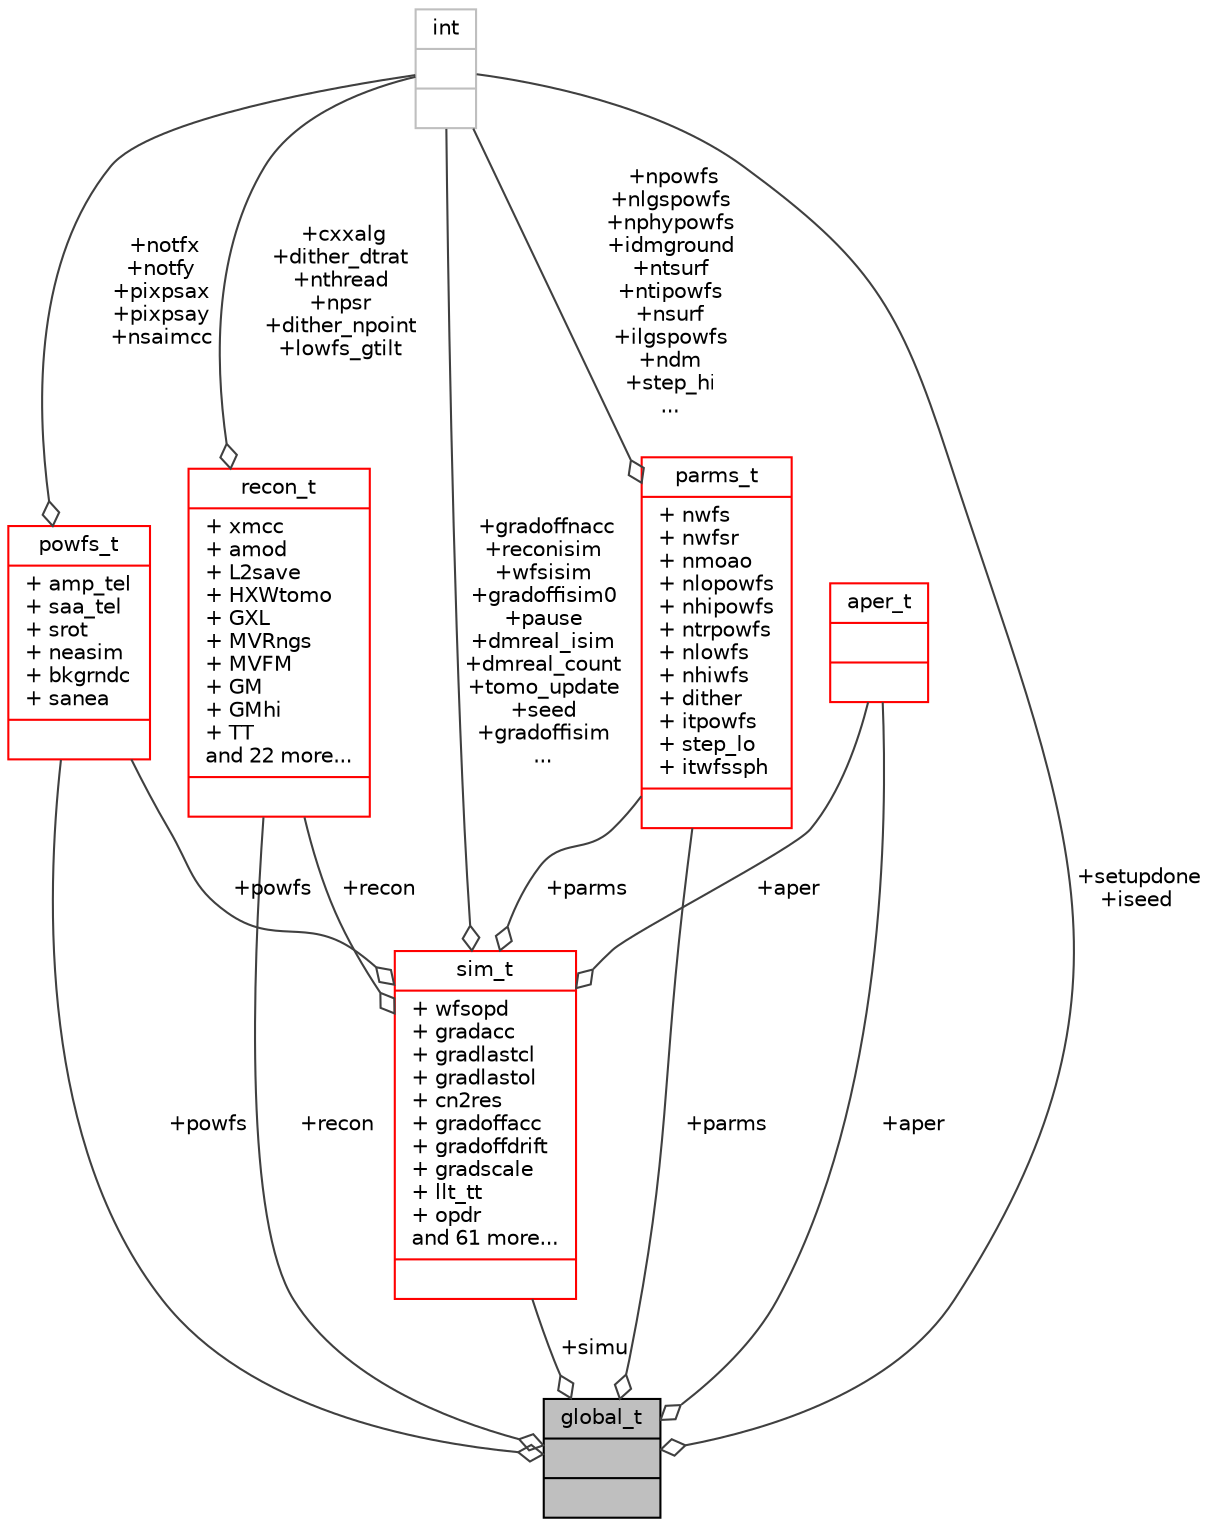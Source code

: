 digraph "global_t"
{
 // INTERACTIVE_SVG=YES
  bgcolor="transparent";
  edge [fontname="Helvetica",fontsize="10",labelfontname="Helvetica",labelfontsize="10"];
  node [fontname="Helvetica",fontsize="10",shape=record];
  Node375 [label="{global_t\n||}",height=0.2,width=0.4,color="black", fillcolor="grey75", style="filled", fontcolor="black"];
  Node376 -> Node375 [color="grey25",fontsize="10",style="solid",label=" +simu" ,arrowhead="odiamond",fontname="Helvetica"];
  Node376 [label="{sim_t\n|+ wfsopd\l+ gradacc\l+ gradlastcl\l+ gradlastol\l+ cn2res\l+ gradoffacc\l+ gradoffdrift\l+ gradscale\l+ llt_tt\l+ opdr\land 61 more...\l|}",height=0.2,width=0.4,color="red",URL="$maos_2types_8h.html#structsim__t"];
  Node414 -> Node376 [color="grey25",fontsize="10",style="solid",label=" +recon" ,arrowhead="odiamond",fontname="Helvetica"];
  Node414 [label="{recon_t\n|+ xmcc\l+ amod\l+ L2save\l+ HXWtomo\l+ GXL\l+ MVRngs\l+ MVFM\l+ GM\l+ GMhi\l+ TT\land 22 more...\l|}",height=0.2,width=0.4,color="red",URL="$maos_2types_8h.html#structrecon__t"];
  Node386 -> Node414 [color="grey25",fontsize="10",style="solid",label=" +cxxalg\n+dither_dtrat\n+nthread\n+npsr\n+dither_npoint\n+lowfs_gtilt" ,arrowhead="odiamond",fontname="Helvetica"];
  Node386 [label="{int\n||}",height=0.2,width=0.4,color="grey75"];
  Node386 -> Node376 [color="grey25",fontsize="10",style="solid",label=" +gradoffnacc\n+reconisim\n+wfsisim\n+gradoffisim0\n+pause\n+dmreal_isim\n+dmreal_count\n+tomo_update\n+seed\n+gradoffisim\n..." ,arrowhead="odiamond",fontname="Helvetica"];
  Node450 -> Node376 [color="grey25",fontsize="10",style="solid",label=" +powfs" ,arrowhead="odiamond",fontname="Helvetica"];
  Node450 [label="{powfs_t\n|+ amp_tel\l+ saa_tel\l+ srot\l+ neasim\l+ bkgrndc\l+ sanea\l|}",height=0.2,width=0.4,color="red",URL="$maos_2types_8h.html#structpowfs__t"];
  Node386 -> Node450 [color="grey25",fontsize="10",style="solid",label=" +notfx\n+notfy\n+pixpsax\n+pixpsay\n+nsaimcc" ,arrowhead="odiamond",fontname="Helvetica"];
  Node460 -> Node376 [color="grey25",fontsize="10",style="solid",label=" +aper" ,arrowhead="odiamond",fontname="Helvetica"];
  Node460 [label="{aper_t\n||}",height=0.2,width=0.4,color="red",URL="$maos_2types_8h.html#structaper__t"];
  Node461 -> Node376 [color="grey25",fontsize="10",style="solid",label=" +parms" ,arrowhead="odiamond",fontname="Helvetica"];
  Node461 [label="{parms_t\n|+ nwfs\l+ nwfsr\l+ nmoao\l+ nlopowfs\l+ nhipowfs\l+ ntrpowfs\l+ nlowfs\l+ nhiwfs\l+ dither\l+ itpowfs\l+ step_lo\l+ itwfssph\l|}",height=0.2,width=0.4,color="red",URL="$parms_8h.html#structparms__t"];
  Node386 -> Node461 [color="grey25",fontsize="10",style="solid",label=" +npowfs\n+nlgspowfs\n+nphypowfs\n+idmground\n+ntsurf\n+ntipowfs\n+nsurf\n+ilgspowfs\n+ndm\n+step_hi\n..." ,arrowhead="odiamond",fontname="Helvetica"];
  Node414 -> Node375 [color="grey25",fontsize="10",style="solid",label=" +recon" ,arrowhead="odiamond",fontname="Helvetica"];
  Node386 -> Node375 [color="grey25",fontsize="10",style="solid",label=" +setupdone\n+iseed" ,arrowhead="odiamond",fontname="Helvetica"];
  Node450 -> Node375 [color="grey25",fontsize="10",style="solid",label=" +powfs" ,arrowhead="odiamond",fontname="Helvetica"];
  Node460 -> Node375 [color="grey25",fontsize="10",style="solid",label=" +aper" ,arrowhead="odiamond",fontname="Helvetica"];
  Node461 -> Node375 [color="grey25",fontsize="10",style="solid",label=" +parms" ,arrowhead="odiamond",fontname="Helvetica"];
}
